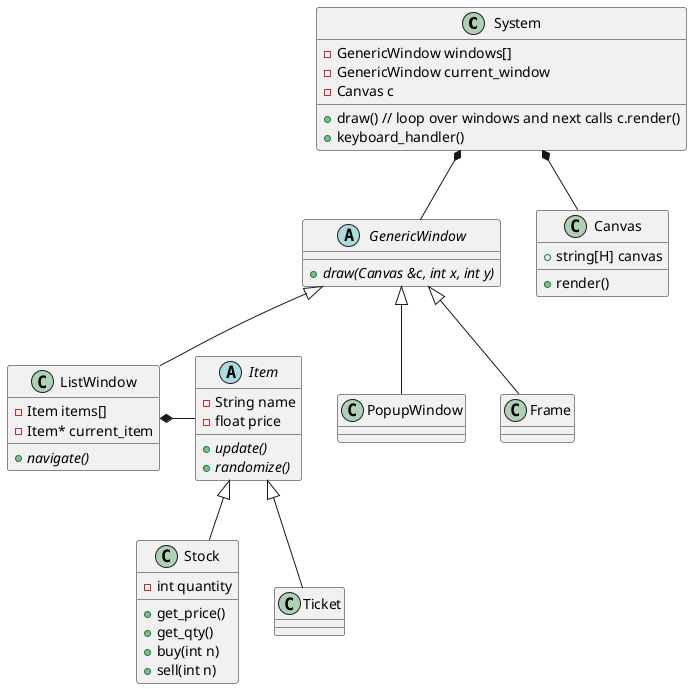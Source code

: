@startuml
class System
{
    - GenericWindow windows[]
    - GenericWindow current_window
    - Canvas c
    + draw() // loop over windows and next calls c.render()
    + keyboard_handler()
}


abstract GenericWindow
{
    + {abstract} draw(Canvas &c, int x, int y)
}

class Canvas
{
    + render()
    + string[H] canvas
}

System *-- Canvas
System *-- GenericWindow


class PopupWindow
class Frame
class ListWindow
{
    - Item items[]
    - Item* current_item
    + {abstract} navigate()
}
GenericWindow <|-- ListWindow
GenericWindow <|-- PopupWindow
GenericWindow <|-- Frame

abstract Item
{
    - String name
    - float price
    + {abstract} update()
    + {abstract} randomize()
}
class Stock
{
    - int quantity
    + get_price()
    + get_qty()
    + buy(int n)
    + sell(int n)
}
class Ticket
{
    
}
Item <|-- Stock
Item <|-- Ticket

ListWindow *- Item
@enduml
